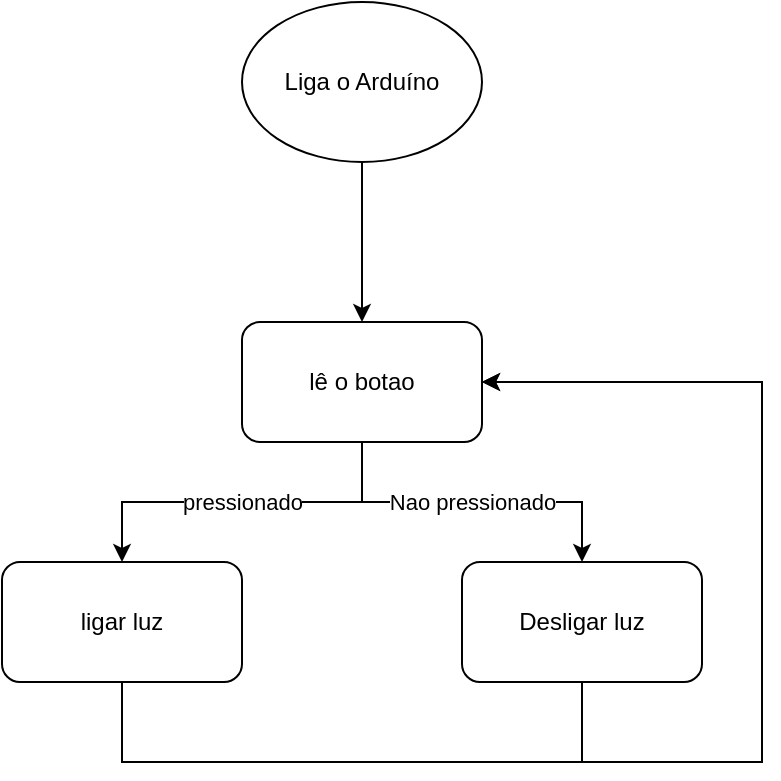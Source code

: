 <mxfile version="14.6.13" type="github">
  <diagram id="bk0U1804CkLuLiwSPK4v" name="Page-1">
    <mxGraphModel dx="1279" dy="603" grid="1" gridSize="10" guides="1" tooltips="1" connect="1" arrows="1" fold="1" page="1" pageScale="1" pageWidth="827" pageHeight="1169" math="0" shadow="0">
      <root>
        <mxCell id="0" />
        <mxCell id="1" parent="0" />
        <mxCell id="eypvEDtw8LCNltwt5FSm-7" style="edgeStyle=orthogonalEdgeStyle;rounded=0;orthogonalLoop=1;jettySize=auto;html=1;entryX=0.5;entryY=0;entryDx=0;entryDy=0;" parent="1" source="eypvEDtw8LCNltwt5FSm-1" target="eypvEDtw8LCNltwt5FSm-2" edge="1">
          <mxGeometry relative="1" as="geometry" />
        </mxCell>
        <mxCell id="eypvEDtw8LCNltwt5FSm-1" value="Liga o Arduíno" style="ellipse;whiteSpace=wrap;html=1;" parent="1" vertex="1">
          <mxGeometry x="340" y="220" width="120" height="80" as="geometry" />
        </mxCell>
        <mxCell id="eypvEDtw8LCNltwt5FSm-8" value="pressionado" style="edgeStyle=orthogonalEdgeStyle;rounded=0;orthogonalLoop=1;jettySize=auto;html=1;entryX=0.5;entryY=0;entryDx=0;entryDy=0;" parent="1" source="eypvEDtw8LCNltwt5FSm-2" target="eypvEDtw8LCNltwt5FSm-3" edge="1">
          <mxGeometry relative="1" as="geometry" />
        </mxCell>
        <mxCell id="eypvEDtw8LCNltwt5FSm-9" value="Nao pressionado" style="edgeStyle=orthogonalEdgeStyle;rounded=0;orthogonalLoop=1;jettySize=auto;html=1;entryX=0.5;entryY=0;entryDx=0;entryDy=0;" parent="1" source="eypvEDtw8LCNltwt5FSm-2" target="eypvEDtw8LCNltwt5FSm-4" edge="1">
          <mxGeometry relative="1" as="geometry" />
        </mxCell>
        <mxCell id="eypvEDtw8LCNltwt5FSm-2" value="lê o botao" style="rounded=1;whiteSpace=wrap;html=1;" parent="1" vertex="1">
          <mxGeometry x="340" y="380" width="120" height="60" as="geometry" />
        </mxCell>
        <mxCell id="eypvEDtw8LCNltwt5FSm-10" style="edgeStyle=orthogonalEdgeStyle;rounded=0;orthogonalLoop=1;jettySize=auto;html=1;entryX=1;entryY=0.5;entryDx=0;entryDy=0;" parent="1" source="eypvEDtw8LCNltwt5FSm-3" target="eypvEDtw8LCNltwt5FSm-2" edge="1">
          <mxGeometry relative="1" as="geometry">
            <Array as="points">
              <mxPoint x="280" y="600" />
              <mxPoint x="600" y="600" />
              <mxPoint x="600" y="410" />
            </Array>
          </mxGeometry>
        </mxCell>
        <mxCell id="eypvEDtw8LCNltwt5FSm-3" value="ligar luz" style="rounded=1;whiteSpace=wrap;html=1;" parent="1" vertex="1">
          <mxGeometry x="220" y="500" width="120" height="60" as="geometry" />
        </mxCell>
        <mxCell id="eypvEDtw8LCNltwt5FSm-11" style="edgeStyle=orthogonalEdgeStyle;rounded=0;orthogonalLoop=1;jettySize=auto;html=1;entryX=1;entryY=0.5;entryDx=0;entryDy=0;" parent="1" source="eypvEDtw8LCNltwt5FSm-4" target="eypvEDtw8LCNltwt5FSm-2" edge="1">
          <mxGeometry relative="1" as="geometry">
            <Array as="points">
              <mxPoint x="510" y="600" />
              <mxPoint x="600" y="600" />
              <mxPoint x="600" y="410" />
            </Array>
          </mxGeometry>
        </mxCell>
        <mxCell id="eypvEDtw8LCNltwt5FSm-4" value="Desligar luz" style="rounded=1;whiteSpace=wrap;html=1;" parent="1" vertex="1">
          <mxGeometry x="450" y="500" width="120" height="60" as="geometry" />
        </mxCell>
      </root>
    </mxGraphModel>
  </diagram>
</mxfile>
